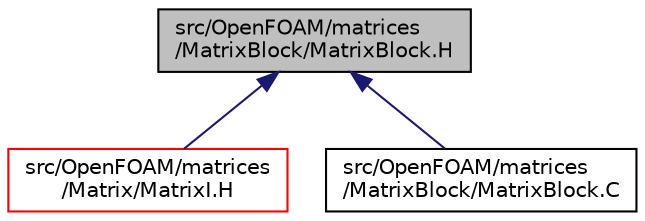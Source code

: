 digraph "src/OpenFOAM/matrices/MatrixBlock/MatrixBlock.H"
{
  bgcolor="transparent";
  edge [fontname="Helvetica",fontsize="10",labelfontname="Helvetica",labelfontsize="10"];
  node [fontname="Helvetica",fontsize="10",shape=record];
  Node99 [label="src/OpenFOAM/matrices\l/MatrixBlock/MatrixBlock.H",height=0.2,width=0.4,color="black", fillcolor="grey75", style="filled", fontcolor="black"];
  Node99 -> Node100 [dir="back",color="midnightblue",fontsize="10",style="solid",fontname="Helvetica"];
  Node100 [label="src/OpenFOAM/matrices\l/Matrix/MatrixI.H",height=0.2,width=0.4,color="red",URL="$a11741.html"];
  Node99 -> Node3017 [dir="back",color="midnightblue",fontsize="10",style="solid",fontname="Helvetica"];
  Node3017 [label="src/OpenFOAM/matrices\l/MatrixBlock/MatrixBlock.C",height=0.2,width=0.4,color="black",URL="$a11747.html"];
}

